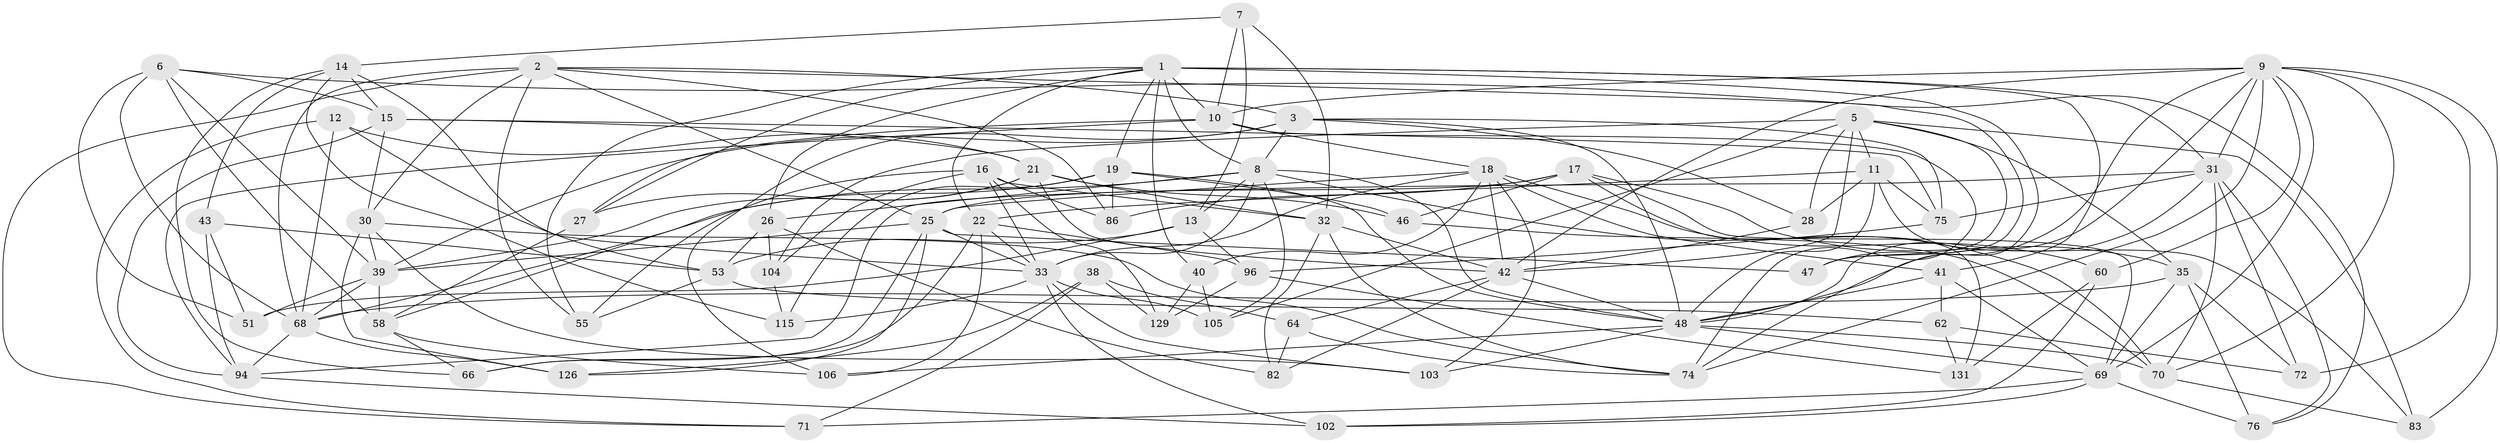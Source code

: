 // original degree distribution, {4: 1.0}
// Generated by graph-tools (version 1.1) at 2025/16/03/09/25 04:16:32]
// undirected, 68 vertices, 194 edges
graph export_dot {
graph [start="1"]
  node [color=gray90,style=filled];
  1 [super="+56"];
  2 [super="+4"];
  3 [super="+114+130+63"];
  5 [super="+23+20"];
  6 [super="+109"];
  7;
  8 [super="+37"];
  9 [super="+81+49+123"];
  10 [super="+34+135"];
  11 [super="+134"];
  12;
  13 [super="+124"];
  14 [super="+77"];
  15 [super="+50"];
  16 [super="+98"];
  17 [super="+59"];
  18 [super="+84"];
  19 [super="+29"];
  21 [super="+24"];
  22 [super="+80"];
  25 [super="+36"];
  26 [super="+57"];
  27;
  28;
  30 [super="+117"];
  31 [super="+89+67"];
  32 [super="+121"];
  33 [super="+100+61"];
  35 [super="+93"];
  38;
  39 [super="+127+108"];
  40;
  41 [super="+45"];
  42 [super="+44+112"];
  43;
  46;
  47;
  48 [super="+52"];
  51;
  53 [super="+120"];
  55;
  58 [super="+65"];
  60;
  62;
  64;
  66;
  68 [super="+87+91"];
  69 [super="+79"];
  70 [super="+125"];
  71;
  72;
  74 [super="+78"];
  75 [super="+118"];
  76;
  82;
  83;
  86;
  94 [super="+101"];
  96 [super="+122"];
  102;
  103;
  104;
  105;
  106;
  115;
  126;
  129;
  131;
  1 -- 41 [weight=2];
  1 -- 26 [weight=2];
  1 -- 8 [weight=2];
  1 -- 40;
  1 -- 10;
  1 -- 74;
  1 -- 19;
  1 -- 22;
  1 -- 55;
  1 -- 27;
  1 -- 31;
  2 -- 47;
  2 -- 30;
  2 -- 55;
  2 -- 3;
  2 -- 68;
  2 -- 86;
  2 -- 71;
  2 -- 25;
  3 -- 48;
  3 -- 75 [weight=2];
  3 -- 8;
  3 -- 106;
  3 -- 28;
  3 -- 39;
  5 -- 35;
  5 -- 104;
  5 -- 105;
  5 -- 83;
  5 -- 28;
  5 -- 11;
  5 -- 47;
  5 -- 42;
  6 -- 51;
  6 -- 68;
  6 -- 58;
  6 -- 76;
  6 -- 15;
  6 -- 39;
  7 -- 32;
  7 -- 10;
  7 -- 13;
  7 -- 14;
  8 -- 26;
  8 -- 68;
  8 -- 70;
  8 -- 105;
  8 -- 13;
  8 -- 48;
  8 -- 33;
  9 -- 70;
  9 -- 60;
  9 -- 83;
  9 -- 69;
  9 -- 10 [weight=2];
  9 -- 74;
  9 -- 42;
  9 -- 72;
  9 -- 47;
  9 -- 31;
  9 -- 48;
  10 -- 27;
  10 -- 94;
  10 -- 74;
  10 -- 18;
  11 -- 48;
  11 -- 83;
  11 -- 75;
  11 -- 28;
  11 -- 22;
  12 -- 21;
  12 -- 71;
  12 -- 68;
  12 -- 53;
  13 -- 53;
  13 -- 51;
  13 -- 96 [weight=2];
  14 -- 15;
  14 -- 66;
  14 -- 43;
  14 -- 115;
  14 -- 33;
  15 -- 94;
  15 -- 21;
  15 -- 75;
  15 -- 30;
  16 -- 86;
  16 -- 55;
  16 -- 33;
  16 -- 129;
  16 -- 32;
  16 -- 104;
  17 -- 35;
  17 -- 46;
  17 -- 69;
  17 -- 131;
  17 -- 25;
  17 -- 86;
  18 -- 41;
  18 -- 103;
  18 -- 40;
  18 -- 60;
  18 -- 33;
  18 -- 42;
  18 -- 25;
  19 -- 86;
  19 -- 46;
  19 -- 115;
  19 -- 58;
  19 -- 48;
  21 -- 42 [weight=2];
  21 -- 32;
  21 -- 27;
  21 -- 46;
  21 -- 39;
  22 -- 96;
  22 -- 33;
  22 -- 66;
  22 -- 106;
  25 -- 33;
  25 -- 39;
  25 -- 66;
  25 -- 126;
  25 -- 47;
  26 -- 53;
  26 -- 104;
  26 -- 82;
  27 -- 58;
  28 -- 42;
  30 -- 126;
  30 -- 74;
  30 -- 39;
  30 -- 103;
  31 -- 75;
  31 -- 94;
  31 -- 48;
  31 -- 72;
  31 -- 76;
  31 -- 70;
  32 -- 74;
  32 -- 42;
  32 -- 82;
  33 -- 115;
  33 -- 102;
  33 -- 103;
  33 -- 105;
  35 -- 76;
  35 -- 72;
  35 -- 68;
  35 -- 69;
  38 -- 126;
  38 -- 64;
  38 -- 71;
  38 -- 129;
  39 -- 68;
  39 -- 51;
  39 -- 58;
  40 -- 105;
  40 -- 129;
  41 -- 69;
  41 -- 62;
  41 -- 48;
  42 -- 64;
  42 -- 82;
  42 -- 48;
  43 -- 51;
  43 -- 94;
  43 -- 53;
  46 -- 70;
  48 -- 69;
  48 -- 70;
  48 -- 103;
  48 -- 106;
  53 -- 55;
  53 -- 62;
  58 -- 66;
  58 -- 106;
  60 -- 131;
  60 -- 102;
  62 -- 72;
  62 -- 131;
  64 -- 74;
  64 -- 82;
  68 -- 126;
  68 -- 94;
  69 -- 71;
  69 -- 102;
  69 -- 76;
  70 -- 83;
  75 -- 96;
  94 -- 102;
  96 -- 129;
  96 -- 131;
  104 -- 115;
}
